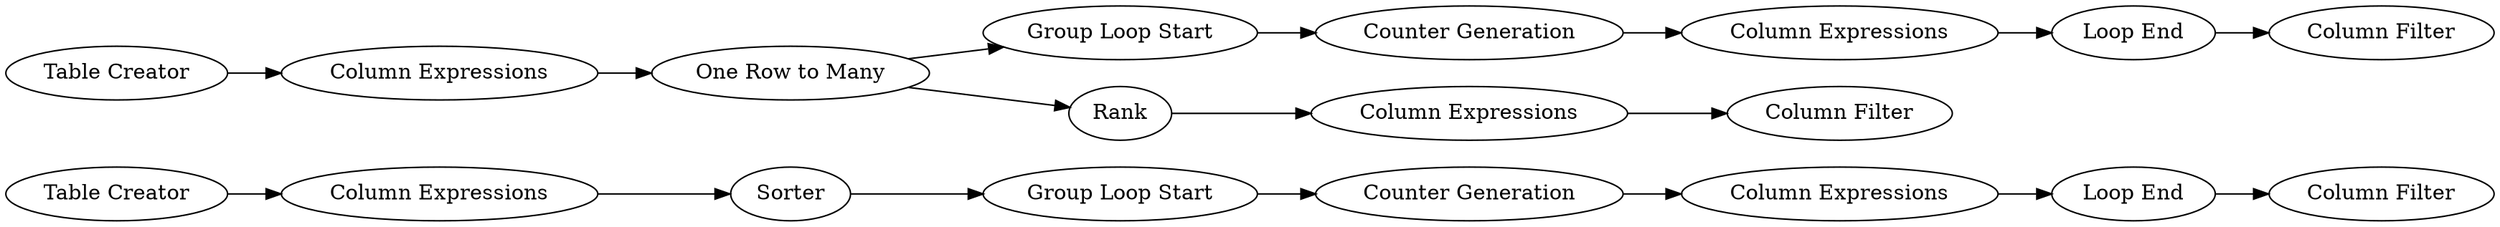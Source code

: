 digraph {
	48 [label="Column Expressions"]
	49 [label="Group Loop Start"]
	51 [label=Sorter]
	55 [label="Column Expressions"]
	57 [label="Loop End"]
	59 [label="Counter Generation"]
	60 [label="Column Filter"]
	61 [label="Table Creator"]
	63 [label="Column Expressions"]
	65 [label="One Row to Many"]
	66 [label="Column Expressions"]
	67 [label="Group Loop Start"]
	68 [label="Loop End"]
	69 [label="Counter Generation"]
	70 [label="Column Filter"]
	71 [label=Rank]
	72 [label="Column Expressions"]
	73 [label="Column Filter"]
	74 [label="Table Creator"]
	48 -> 51
	49 -> 59
	51 -> 49
	55 -> 57
	57 -> 60
	59 -> 55
	61 -> 48
	63 -> 65
	65 -> 67
	65 -> 71
	66 -> 68
	67 -> 69
	68 -> 70
	69 -> 66
	71 -> 72
	72 -> 73
	74 -> 63
	rankdir=LR
}
